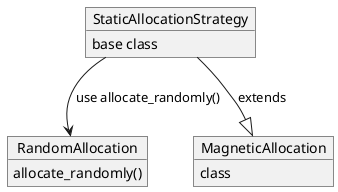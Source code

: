 @startuml Dependency_StaticAllocationStrategies
' Image can be obtained from
' https://www.plantuml.com/plantuml/uml/SyfFKj2rKt3CoKnELR1Io4ZDoSa70000

' Write all modules here
object StaticAllocationStrategy {
    base class
}

object RandomAllocation {
    allocate_randomly()
}

object MagneticAllocation {
    class
}


' Write all dependencies here
' X --> Y means X depends on Y
StaticAllocationStrategy --> RandomAllocation : use allocate_randomly()
StaticAllocationStrategy --|> MagneticAllocation : extends

@enduml